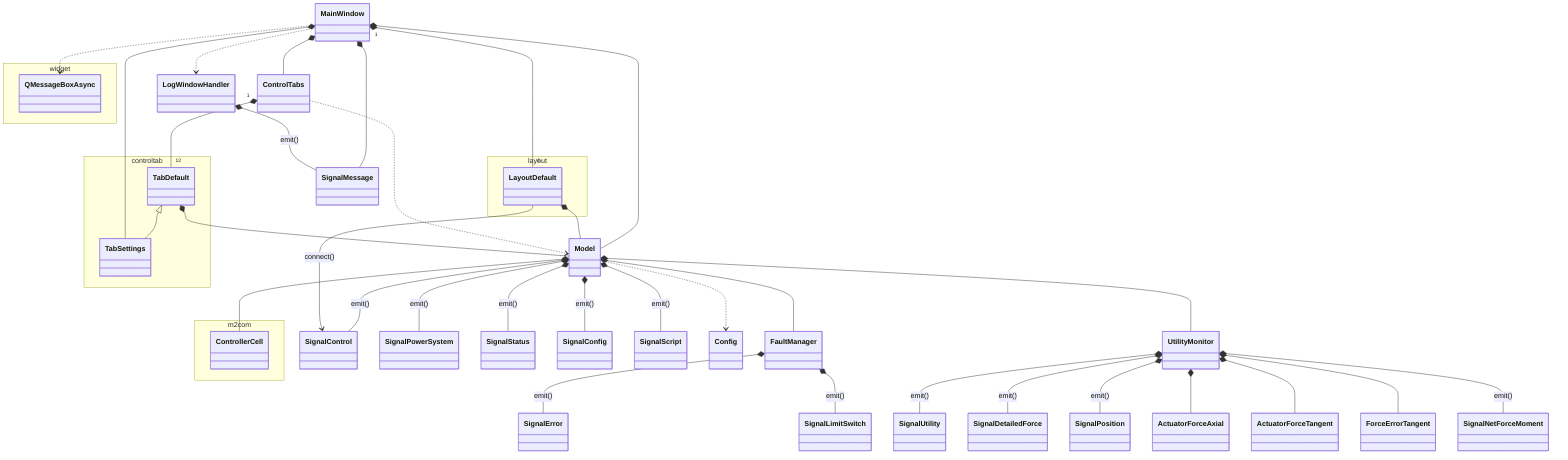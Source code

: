 classDiagram
namespace layout {
  class LayoutDefault
}

namespace controltab {
  class TabDefault
  class TabSettings
}

TabDefault <|-- TabSettings

namespace m2com {
  class ControllerCell
}

namespace widget {
  class QMessageBoxAsync
}

MainWindow *-- Model
MainWindow *-- ControlTabs
MainWindow *-- TabSettings
MainWindow "1" *-- "3" LayoutDefault
MainWindow *-- SignalMessage
MainWindow ..> LogWindowHandler
MainWindow ..> QMessageBoxAsync

Model *-- FaultManager
Model *-- UtilityMonitor
Model *-- SignalControl : emit()
Model *-- SignalPowerSystem : emit()
Model *-- SignalStatus : emit()
Model *-- SignalConfig : emit()
Model *-- SignalScript : emit()
Model ..> Config
Model *-- ControllerCell

FaultManager *-- SignalError : emit()
FaultManager *-- SignalLimitSwitch : emit()

UtilityMonitor *-- SignalUtility : emit()
UtilityMonitor *-- SignalDetailedForce : emit()
UtilityMonitor *-- SignalPosition : emit()

UtilityMonitor *-- ActuatorForceAxial
UtilityMonitor *-- ActuatorForceTangent
UtilityMonitor *-- ForceErrorTangent

UtilityMonitor *-- SignalNetForceMoment : emit()

LayoutDefault *-- Model
LayoutDefault --> SignalControl : connect()

LogWindowHandler *-- SignalMessage : emit()

ControlTabs ..> Model
ControlTabs "1" *-- "12" TabDefault

TabDefault *-- Model